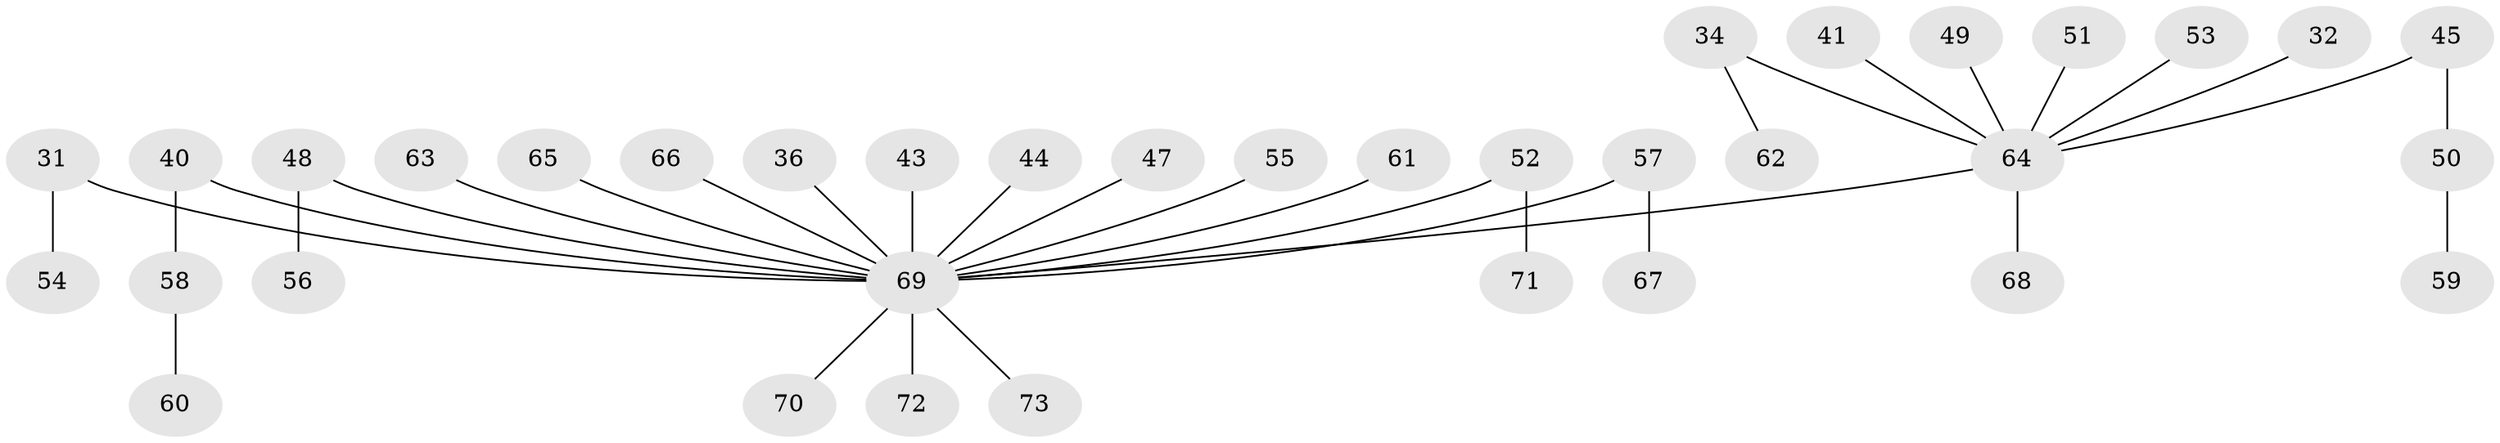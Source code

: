 // original degree distribution, {7: 0.0136986301369863, 2: 0.2328767123287671, 6: 0.0273972602739726, 5: 0.0273972602739726, 4: 0.0684931506849315, 3: 0.0547945205479452, 1: 0.5616438356164384, 8: 0.0136986301369863}
// Generated by graph-tools (version 1.1) at 2025/56/03/04/25 21:56:22]
// undirected, 36 vertices, 35 edges
graph export_dot {
graph [start="1"]
  node [color=gray90,style=filled];
  31;
  32;
  34 [super="+25"];
  36;
  40;
  41;
  43;
  44;
  45 [super="+13"];
  47;
  48;
  49;
  50 [super="+38+39"];
  51;
  52;
  53;
  54;
  55;
  56;
  57 [super="+8+37+46"];
  58;
  59;
  60;
  61;
  62;
  63;
  64 [super="+1+2+3+11+15+24"];
  65;
  66;
  67;
  68;
  69 [super="+18+5+7+16+33+35+20+21+23+26+42+27+28+29+30"];
  70;
  71;
  72;
  73;
  31 -- 54;
  31 -- 69;
  32 -- 64;
  34 -- 64;
  34 -- 62;
  36 -- 69;
  40 -- 58;
  40 -- 69;
  41 -- 64;
  43 -- 69;
  44 -- 69;
  45 -- 64;
  45 -- 50;
  47 -- 69;
  48 -- 56;
  48 -- 69;
  49 -- 64;
  50 -- 59;
  51 -- 64;
  52 -- 71;
  52 -- 69;
  53 -- 64;
  55 -- 69;
  57 -- 67;
  57 -- 69;
  58 -- 60;
  61 -- 69;
  63 -- 69;
  64 -- 68;
  64 -- 69;
  65 -- 69;
  66 -- 69;
  69 -- 70;
  69 -- 73;
  69 -- 72;
}

